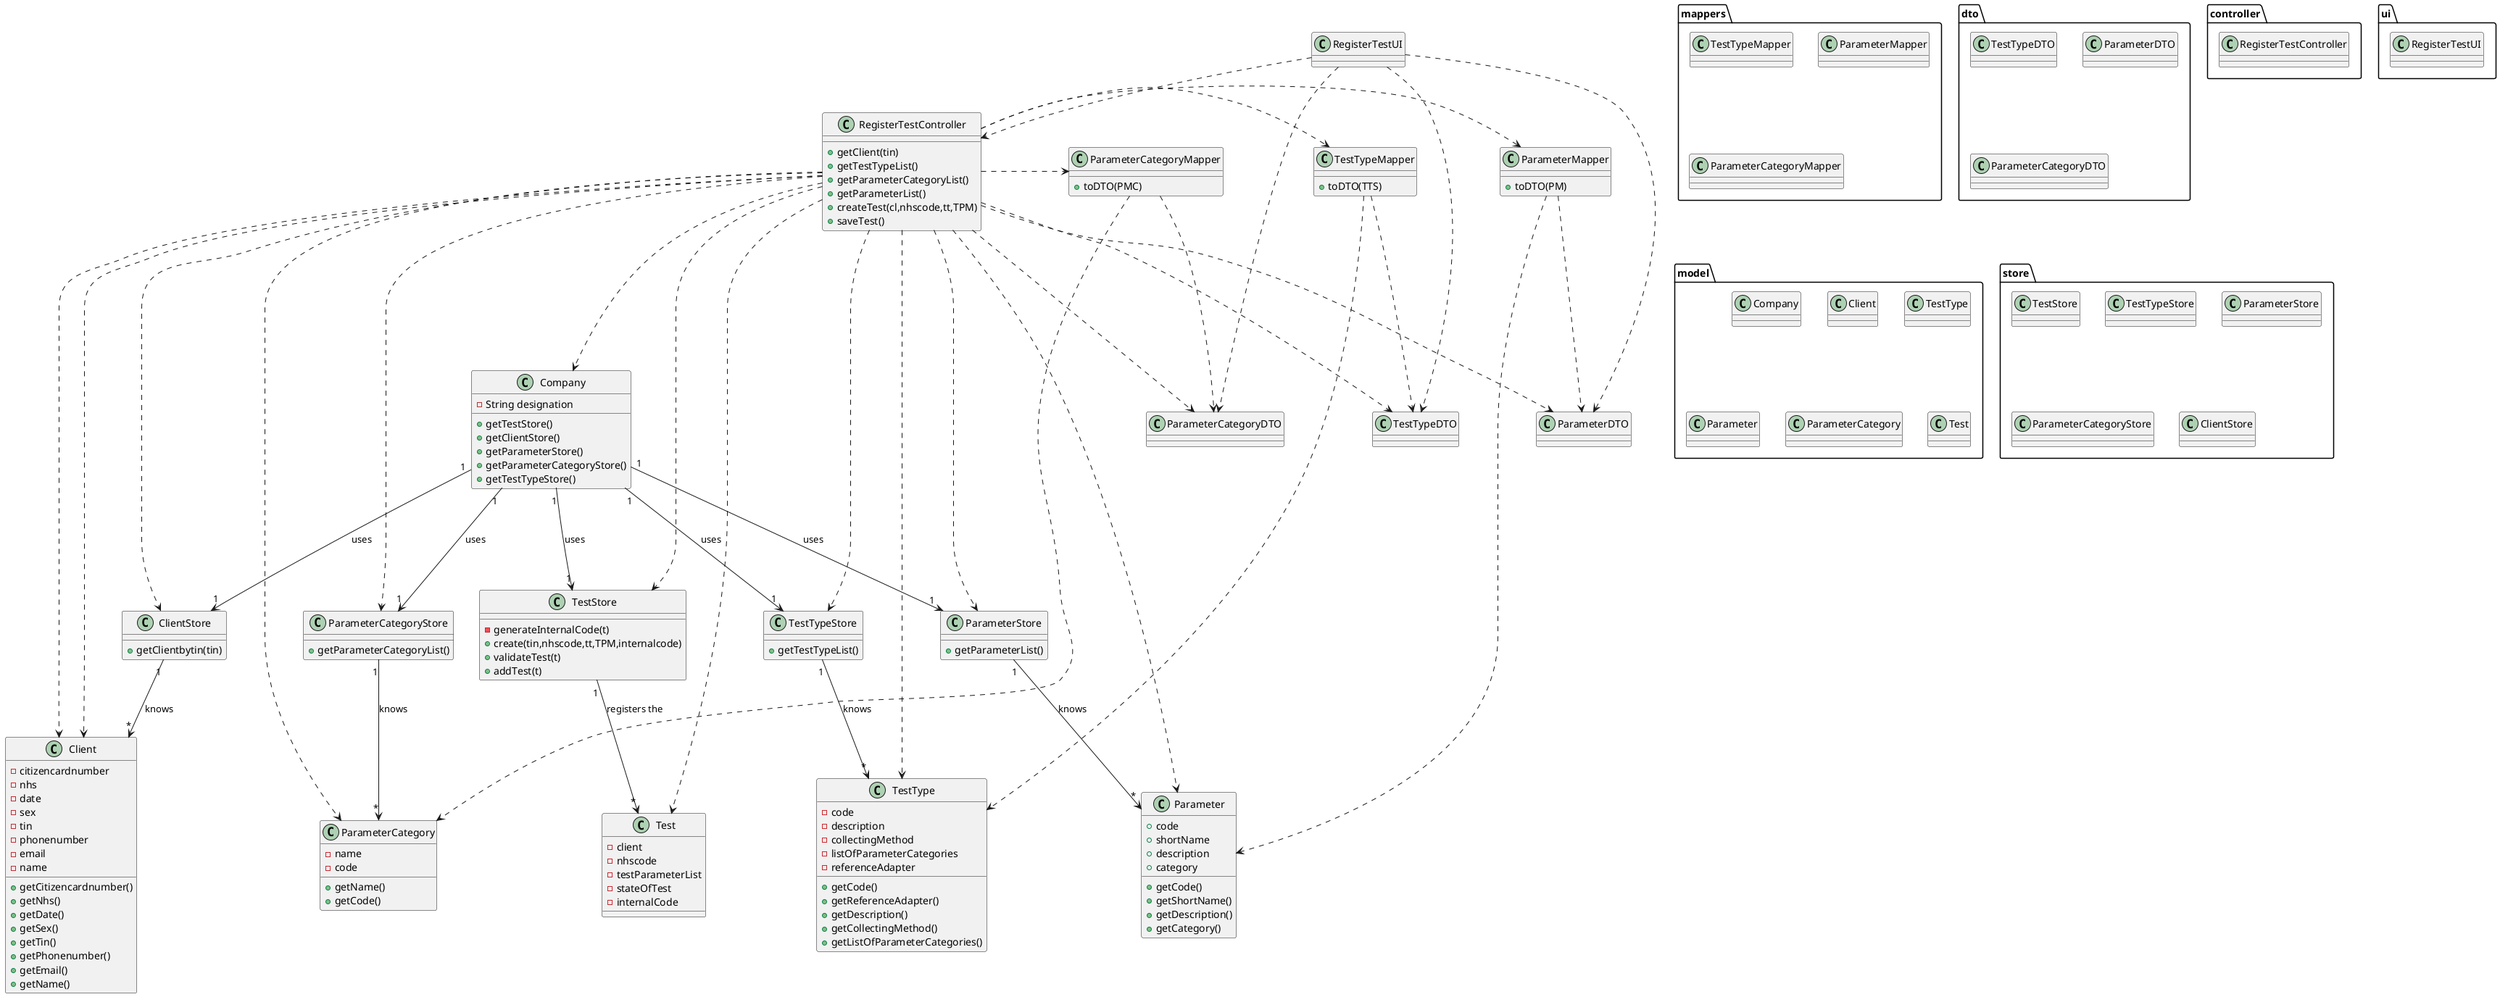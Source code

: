 @startuml


package mappers{
class TestTypeMapper
class ParameterMapper
class ParameterCategoryMapper
}
package dto{
class TestTypeDTO
class ParameterDTO
class ParameterCategoryDTO
}
package model{
class Company
class Client
class TestType
class Parameter
class ParameterCategory
class Test
}
package store{
class TestStore
class TestTypeStore
class ParameterStore
class ParameterCategoryStore
class ClientStore
}

package controller{
class RegisterTestController
}
package ui{
class RegisterTestUI
}


class TestTypeStore{
+getTestTypeList()
}

class TestType{
-code
-description
-collectingMethod
-listOfParameterCategories
-referenceAdapter
+getCode()
+getReferenceAdapter()
+getDescription()
+getCollectingMethod()
+getListOfParameterCategories()
}

class TestTypeMapper{
+toDTO(TTS)
}

class TestTypeDTO{

}

class ParameterCategoryStore {
+getParameterCategoryList()
}

class ParameterCategory {
-name
-code
+getName()
+getCode()
}

class ParameterCategoryMapper{
+toDTO(PMC)
}

class ParameterCategoryDTO{

}

class ClientStore{
+getClientbytin(tin)
}

class Client{
-citizencardnumber
  -nhs
  -date
  -sex
  -tin
  -phonenumber
  -email
  -name
  +getCitizencardnumber()
  +getNhs()
  +getDate()
  +getSex()
  +getTin()
  +getPhonenumber()
  +getEmail()
  +getName()
}

class Test{
-client
-nhscode
-testParameterList
-stateOfTest
-internalCode
}

class TestStore{
-generateInternalCode(t)
+create(tin,nhscode,tt,TPM,internalcode)
+validateTest(t)
+addTest(t)
}

class ParameterStore {
+getParameterList()
}

class Parameter {
+code
+shortName
+description
+category
+getCode()
+getShortName()
+getDescription()
+getCategory()
}

class ParameterMapper{
+toDTO(PM)
}

class ParameterDTO{

}

class Company {
-String designation
+getTestStore()
+getClientStore()
+getParameterStore()
+getParameterCategoryStore()
+getTestTypeStore()
}

class RegisterTestController {
+getClient(tin)
+getTestTypeList()
+getParameterCategoryList()
+getParameterList()
+createTest(cl,nhscode,tt,TPM)
+saveTest()
}

class RegisterTestUI {

}

RegisterTestUI ..> RegisterTestController
RegisterTestController ...> Company
RegisterTestController ...> Client
RegisterTestController ...> Parameter
RegisterTestController ...> TestType
RegisterTestController ...> ParameterCategory
RegisterTestController ...> Client
RegisterTestController ...> Test
RegisterTestController ..> ParameterStore
RegisterTestController ..> TestTypeStore
RegisterTestController ..> ParameterCategoryStore
RegisterTestController ..> ClientStore
RegisterTestController ..> TestStore
RegisterTestController .> ParameterMapper
RegisterTestController .> TestTypeMapper
RegisterTestController .> ParameterCategoryMapper
RegisterTestController ..> ParameterDTO
RegisterTestController ..> TestTypeDTO
RegisterTestController ..> ParameterCategoryDTO
RegisterTestUI ...> TestTypeDTO
RegisterTestUI ...> ParameterDTO
RegisterTestUI ...> ParameterCategoryDTO
ParameterMapper ...> ParameterDTO
TestTypeMapper ...> TestTypeDTO
ParameterCategoryMapper ...> ParameterCategoryDTO
ParameterMapper ..> Parameter
TestTypeMapper ..> TestType
ParameterCategoryMapper ..> ParameterCategory
Company "1" ---> "1" ParameterStore :uses
Company "1" ---> "1" TestTypeStore :uses
Company "1" ---> "1" ParameterCategoryStore :uses
Company "1" ---> "1" ClientStore :uses
Company "1" ---> "1" TestStore :uses
TestStore "1" --> "*" Test : registers the
ParameterStore "1" --> "*" Parameter :knows
TestTypeStore "1" --> "*" TestType :knows
ParameterCategoryStore "1" --> "*" ParameterCategory :knows
ClientStore "1" --> "*" Client :knows



@enduml
